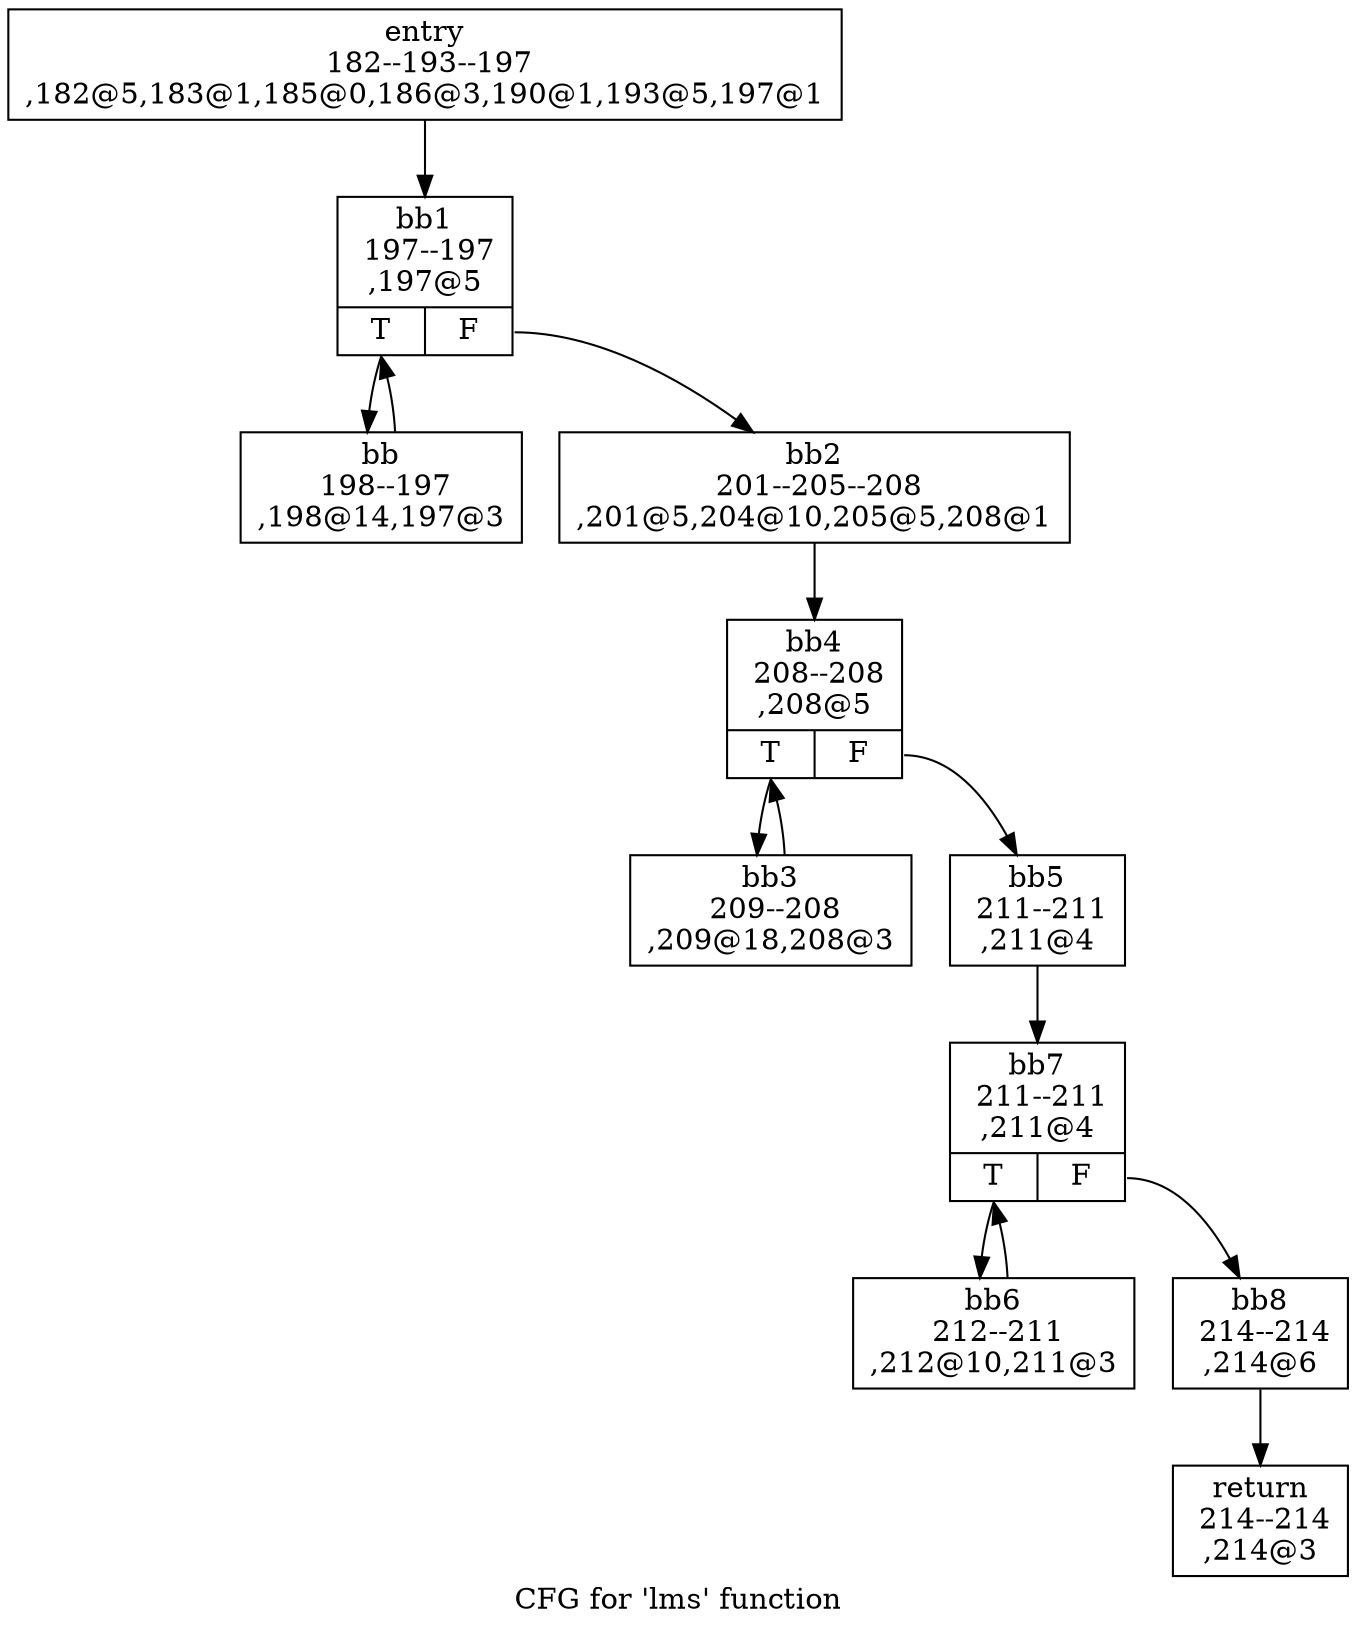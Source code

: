 digraph "CFG for 'lms' function" {
	label="CFG for 'lms' function";

	Node0x100825800 [shape=record,label="{entry\n 182--193--197\n,182@5,183@1,185@0,186@3,190@1,193@5,197@1\n}"];
	Node0x100825800 -> Node0x1008258a0;
	Node0x100825850 [shape=record,label="{bb\n 198--197\n,198@14,197@3\n}"];
	Node0x100825850 -> Node0x1008258a0;
	Node0x1008258a0 [shape=record,label="{bb1\n 197--197\n,197@5\n|{<s0>T|<s1>F}}"];
	Node0x1008258a0:s0 -> Node0x100825850;
	Node0x1008258a0:s1 -> Node0x1008258f0;
	Node0x1008258f0 [shape=record,label="{bb2\n 201--205--208\n,201@5,204@10,205@5,208@1\n}"];
	Node0x1008258f0 -> Node0x100825990;
	Node0x100825940 [shape=record,label="{bb3\n 209--208\n,209@18,208@3\n}"];
	Node0x100825940 -> Node0x100825990;
	Node0x100825990 [shape=record,label="{bb4\n 208--208\n,208@5\n|{<s0>T|<s1>F}}"];
	Node0x100825990:s0 -> Node0x100825940;
	Node0x100825990:s1 -> Node0x1008259e0;
	Node0x1008259e0 [shape=record,label="{bb5\n 211--211\n,211@4\n}"];
	Node0x1008259e0 -> Node0x100825a80;
	Node0x100825a30 [shape=record,label="{bb6\n 212--211\n,212@10,211@3\n}"];
	Node0x100825a30 -> Node0x100825a80;
	Node0x100825a80 [shape=record,label="{bb7\n 211--211\n,211@4\n|{<s0>T|<s1>F}}"];
	Node0x100825a80:s0 -> Node0x100825a30;
	Node0x100825a80:s1 -> Node0x100825ad0;
	Node0x100825ad0 [shape=record,label="{bb8\n 214--214\n,214@6\n}"];
	Node0x100825ad0 -> Node0x100825b20;
	Node0x100825b20 [shape=record,label="{return\n 214--214\n,214@3\n}"];
}
